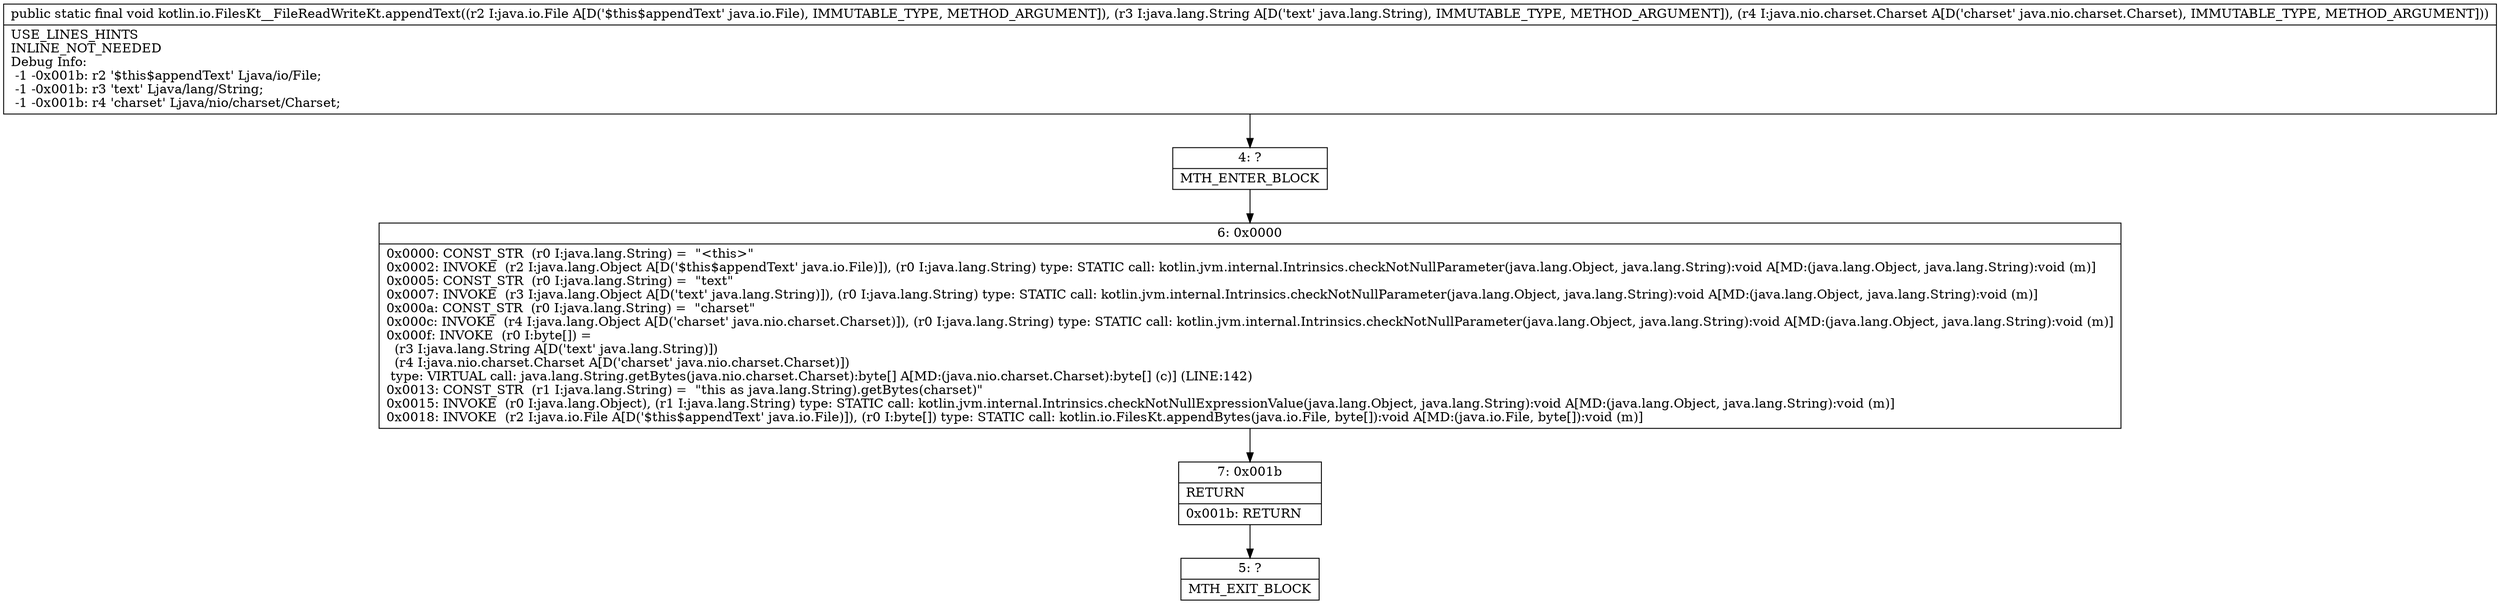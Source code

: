 digraph "CFG forkotlin.io.FilesKt__FileReadWriteKt.appendText(Ljava\/io\/File;Ljava\/lang\/String;Ljava\/nio\/charset\/Charset;)V" {
Node_4 [shape=record,label="{4\:\ ?|MTH_ENTER_BLOCK\l}"];
Node_6 [shape=record,label="{6\:\ 0x0000|0x0000: CONST_STR  (r0 I:java.lang.String) =  \"\<this\>\" \l0x0002: INVOKE  (r2 I:java.lang.Object A[D('$this$appendText' java.io.File)]), (r0 I:java.lang.String) type: STATIC call: kotlin.jvm.internal.Intrinsics.checkNotNullParameter(java.lang.Object, java.lang.String):void A[MD:(java.lang.Object, java.lang.String):void (m)]\l0x0005: CONST_STR  (r0 I:java.lang.String) =  \"text\" \l0x0007: INVOKE  (r3 I:java.lang.Object A[D('text' java.lang.String)]), (r0 I:java.lang.String) type: STATIC call: kotlin.jvm.internal.Intrinsics.checkNotNullParameter(java.lang.Object, java.lang.String):void A[MD:(java.lang.Object, java.lang.String):void (m)]\l0x000a: CONST_STR  (r0 I:java.lang.String) =  \"charset\" \l0x000c: INVOKE  (r4 I:java.lang.Object A[D('charset' java.nio.charset.Charset)]), (r0 I:java.lang.String) type: STATIC call: kotlin.jvm.internal.Intrinsics.checkNotNullParameter(java.lang.Object, java.lang.String):void A[MD:(java.lang.Object, java.lang.String):void (m)]\l0x000f: INVOKE  (r0 I:byte[]) = \l  (r3 I:java.lang.String A[D('text' java.lang.String)])\l  (r4 I:java.nio.charset.Charset A[D('charset' java.nio.charset.Charset)])\l type: VIRTUAL call: java.lang.String.getBytes(java.nio.charset.Charset):byte[] A[MD:(java.nio.charset.Charset):byte[] (c)] (LINE:142)\l0x0013: CONST_STR  (r1 I:java.lang.String) =  \"this as java.lang.String).getBytes(charset)\" \l0x0015: INVOKE  (r0 I:java.lang.Object), (r1 I:java.lang.String) type: STATIC call: kotlin.jvm.internal.Intrinsics.checkNotNullExpressionValue(java.lang.Object, java.lang.String):void A[MD:(java.lang.Object, java.lang.String):void (m)]\l0x0018: INVOKE  (r2 I:java.io.File A[D('$this$appendText' java.io.File)]), (r0 I:byte[]) type: STATIC call: kotlin.io.FilesKt.appendBytes(java.io.File, byte[]):void A[MD:(java.io.File, byte[]):void (m)]\l}"];
Node_7 [shape=record,label="{7\:\ 0x001b|RETURN\l|0x001b: RETURN   \l}"];
Node_5 [shape=record,label="{5\:\ ?|MTH_EXIT_BLOCK\l}"];
MethodNode[shape=record,label="{public static final void kotlin.io.FilesKt__FileReadWriteKt.appendText((r2 I:java.io.File A[D('$this$appendText' java.io.File), IMMUTABLE_TYPE, METHOD_ARGUMENT]), (r3 I:java.lang.String A[D('text' java.lang.String), IMMUTABLE_TYPE, METHOD_ARGUMENT]), (r4 I:java.nio.charset.Charset A[D('charset' java.nio.charset.Charset), IMMUTABLE_TYPE, METHOD_ARGUMENT]))  | USE_LINES_HINTS\lINLINE_NOT_NEEDED\lDebug Info:\l  \-1 \-0x001b: r2 '$this$appendText' Ljava\/io\/File;\l  \-1 \-0x001b: r3 'text' Ljava\/lang\/String;\l  \-1 \-0x001b: r4 'charset' Ljava\/nio\/charset\/Charset;\l}"];
MethodNode -> Node_4;Node_4 -> Node_6;
Node_6 -> Node_7;
Node_7 -> Node_5;
}

